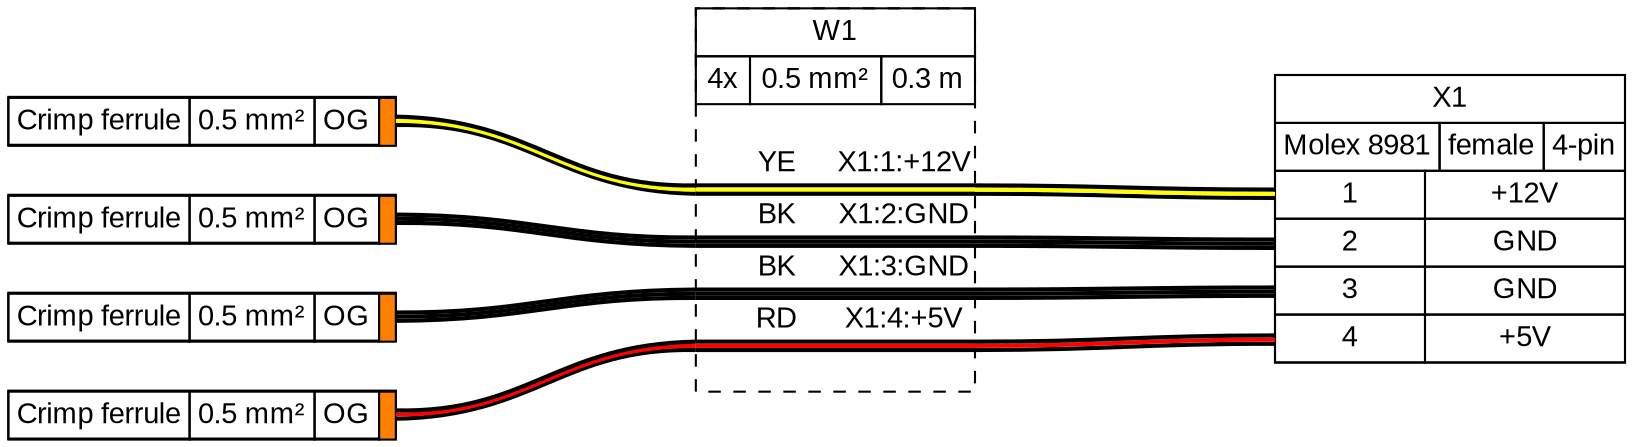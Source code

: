 graph {
// Graph generated by WireViz 0.4-dev
// https://github.com/formatc1702/WireViz
	graph [bgcolor="#FFFFFF" fontname=arial nodesep=0.33 rankdir=LR ranksep=2]
	node [fillcolor="#FFFFFF" fontname=arial height=0 margin=0 shape=none style=filled width=0]
	edge [fontname=arial style=bold]
	X1 [label=<
<table border="0" cellspacing="0" cellpadding="0">
 <tr><td>
  <table border="0" cellspacing="0" cellpadding="3" cellborder="1"><tr>
   <td balign="left">X1</td>
  </tr></table>
 </td></tr>
 <tr><td>
  <table border="0" cellspacing="0" cellpadding="3" cellborder="1"><tr>
   <td balign="left">Molex 8981</td>
   <td balign="left">female</td>
   <td balign="left">4-pin</td>
  </tr></table>
 </td></tr>
 <tr><td>
  <table border="0" cellspacing="0" cellpadding="3" cellborder="1">
   <tr>
    <td port="p1l">1</td>
    <td>+12V</td>
   </tr>
   <tr>
    <td port="p2l">2</td>
    <td>GND</td>
   </tr>
   <tr>
    <td port="p3l">3</td>
    <td>GND</td>
   </tr>
   <tr>
    <td port="p4l">4</td>
    <td>+5V</td>
   </tr>
  </table>
 </td></tr>
</table>
> fillcolor="#FFFFFF" shape=box style=filled]
	_F1_1 [label=<
<table border="0" cellspacing="0" cellpadding="0">
 <tr><td>
  <table border="0" cellspacing="0" cellpadding="3" cellborder="1"><tr>
   <td balign="left">Crimp ferrule</td>
   <td balign="left">0.5 mm²</td>
   <td balign="left">OG</td>
   <td balign="left" bgcolor="#FF8000" width="4"></td>
  </tr></table>
 </td></tr>
</table>
> fillcolor="#FFFFFF" shape=box style=filled]
	_F1_2 [label=<
<table border="0" cellspacing="0" cellpadding="0">
 <tr><td>
  <table border="0" cellspacing="0" cellpadding="3" cellborder="1"><tr>
   <td balign="left">Crimp ferrule</td>
   <td balign="left">0.5 mm²</td>
   <td balign="left">OG</td>
   <td balign="left" bgcolor="#FF8000" width="4"></td>
  </tr></table>
 </td></tr>
</table>
> fillcolor="#FFFFFF" shape=box style=filled]
	_F1_3 [label=<
<table border="0" cellspacing="0" cellpadding="0">
 <tr><td>
  <table border="0" cellspacing="0" cellpadding="3" cellborder="1"><tr>
   <td balign="left">Crimp ferrule</td>
   <td balign="left">0.5 mm²</td>
   <td balign="left">OG</td>
   <td balign="left" bgcolor="#FF8000" width="4"></td>
  </tr></table>
 </td></tr>
</table>
> fillcolor="#FFFFFF" shape=box style=filled]
	_F1_4 [label=<
<table border="0" cellspacing="0" cellpadding="0">
 <tr><td>
  <table border="0" cellspacing="0" cellpadding="3" cellborder="1"><tr>
   <td balign="left">Crimp ferrule</td>
   <td balign="left">0.5 mm²</td>
   <td balign="left">OG</td>
   <td balign="left" bgcolor="#FF8000" width="4"></td>
  </tr></table>
 </td></tr>
</table>
> fillcolor="#FFFFFF" shape=box style=filled]
	edge [color="#000000:#ffff00:#000000"]
	_F1_1:e -- W1:w1:w
	W1:w1:e -- X1:p1l:w
	edge [color="#000000:#000000:#000000"]
	_F1_2:e -- W1:w2:w
	W1:w2:e -- X1:p2l:w
	edge [color="#000000:#000000:#000000"]
	_F1_3:e -- W1:w3:w
	W1:w3:e -- X1:p3l:w
	edge [color="#000000:#ff0000:#000000"]
	_F1_4:e -- W1:w4:w
	W1:w4:e -- X1:p4l:w
	W1 [label=<
<table border="0" cellspacing="0" cellpadding="0">
 <tr><td>
  <table border="0" cellspacing="0" cellpadding="3" cellborder="1"><tr>
   <td balign="left">W1</td>
  </tr></table>
 </td></tr>
 <tr><td>
  <table border="0" cellspacing="0" cellpadding="3" cellborder="1"><tr>
   <td balign="left">4x</td>
   <td balign="left">0.5 mm²</td>
   <td balign="left">0.3 m</td>
  </tr></table>
 </td></tr>
 <tr><td>
  <table border="0" cellspacing="0" cellborder="0">
   <tr><td>&nbsp;</td></tr>
   <tr>
    <td></td>
    <td>
     YE
    </td>
    <td>X1:1:+12V</td>
   </tr>
   <tr>
    <td colspan="3" border="0" cellspacing="0" cellpadding="0" port="w1" height="6">
     <table cellspacing="0" cellborder="0" border="0">
      <tr><td colspan="3" cellpadding="0" height="2" bgcolor="#000000" border="0"></td></tr>
      <tr><td colspan="3" cellpadding="0" height="2" bgcolor="#ffff00" border="0"></td></tr>
      <tr><td colspan="3" cellpadding="0" height="2" bgcolor="#000000" border="0"></td></tr>
     </table>
    </td>
   </tr>
   <tr>
    <td></td>
    <td>
     BK
    </td>
    <td>X1:2:GND</td>
   </tr>
   <tr>
    <td colspan="3" border="0" cellspacing="0" cellpadding="0" port="w2" height="6">
     <table cellspacing="0" cellborder="0" border="0">
      <tr><td colspan="3" cellpadding="0" height="2" bgcolor="#000000" border="0"></td></tr>
      <tr><td colspan="3" cellpadding="0" height="2" bgcolor="#000000" border="0"></td></tr>
      <tr><td colspan="3" cellpadding="0" height="2" bgcolor="#000000" border="0"></td></tr>
     </table>
    </td>
   </tr>
   <tr>
    <td></td>
    <td>
     BK
    </td>
    <td>X1:3:GND</td>
   </tr>
   <tr>
    <td colspan="3" border="0" cellspacing="0" cellpadding="0" port="w3" height="6">
     <table cellspacing="0" cellborder="0" border="0">
      <tr><td colspan="3" cellpadding="0" height="2" bgcolor="#000000" border="0"></td></tr>
      <tr><td colspan="3" cellpadding="0" height="2" bgcolor="#000000" border="0"></td></tr>
      <tr><td colspan="3" cellpadding="0" height="2" bgcolor="#000000" border="0"></td></tr>
     </table>
    </td>
   </tr>
   <tr>
    <td></td>
    <td>
     RD
    </td>
    <td>X1:4:+5V</td>
   </tr>
   <tr>
    <td colspan="3" border="0" cellspacing="0" cellpadding="0" port="w4" height="6">
     <table cellspacing="0" cellborder="0" border="0">
      <tr><td colspan="3" cellpadding="0" height="2" bgcolor="#000000" border="0"></td></tr>
      <tr><td colspan="3" cellpadding="0" height="2" bgcolor="#ff0000" border="0"></td></tr>
      <tr><td colspan="3" cellpadding="0" height="2" bgcolor="#000000" border="0"></td></tr>
     </table>
    </td>
   </tr>
   <tr><td>&nbsp;</td></tr>
  </table>
 </td></tr>
</table>
> fillcolor="#FFFFFF" shape=box style="filled,dashed"]
}

